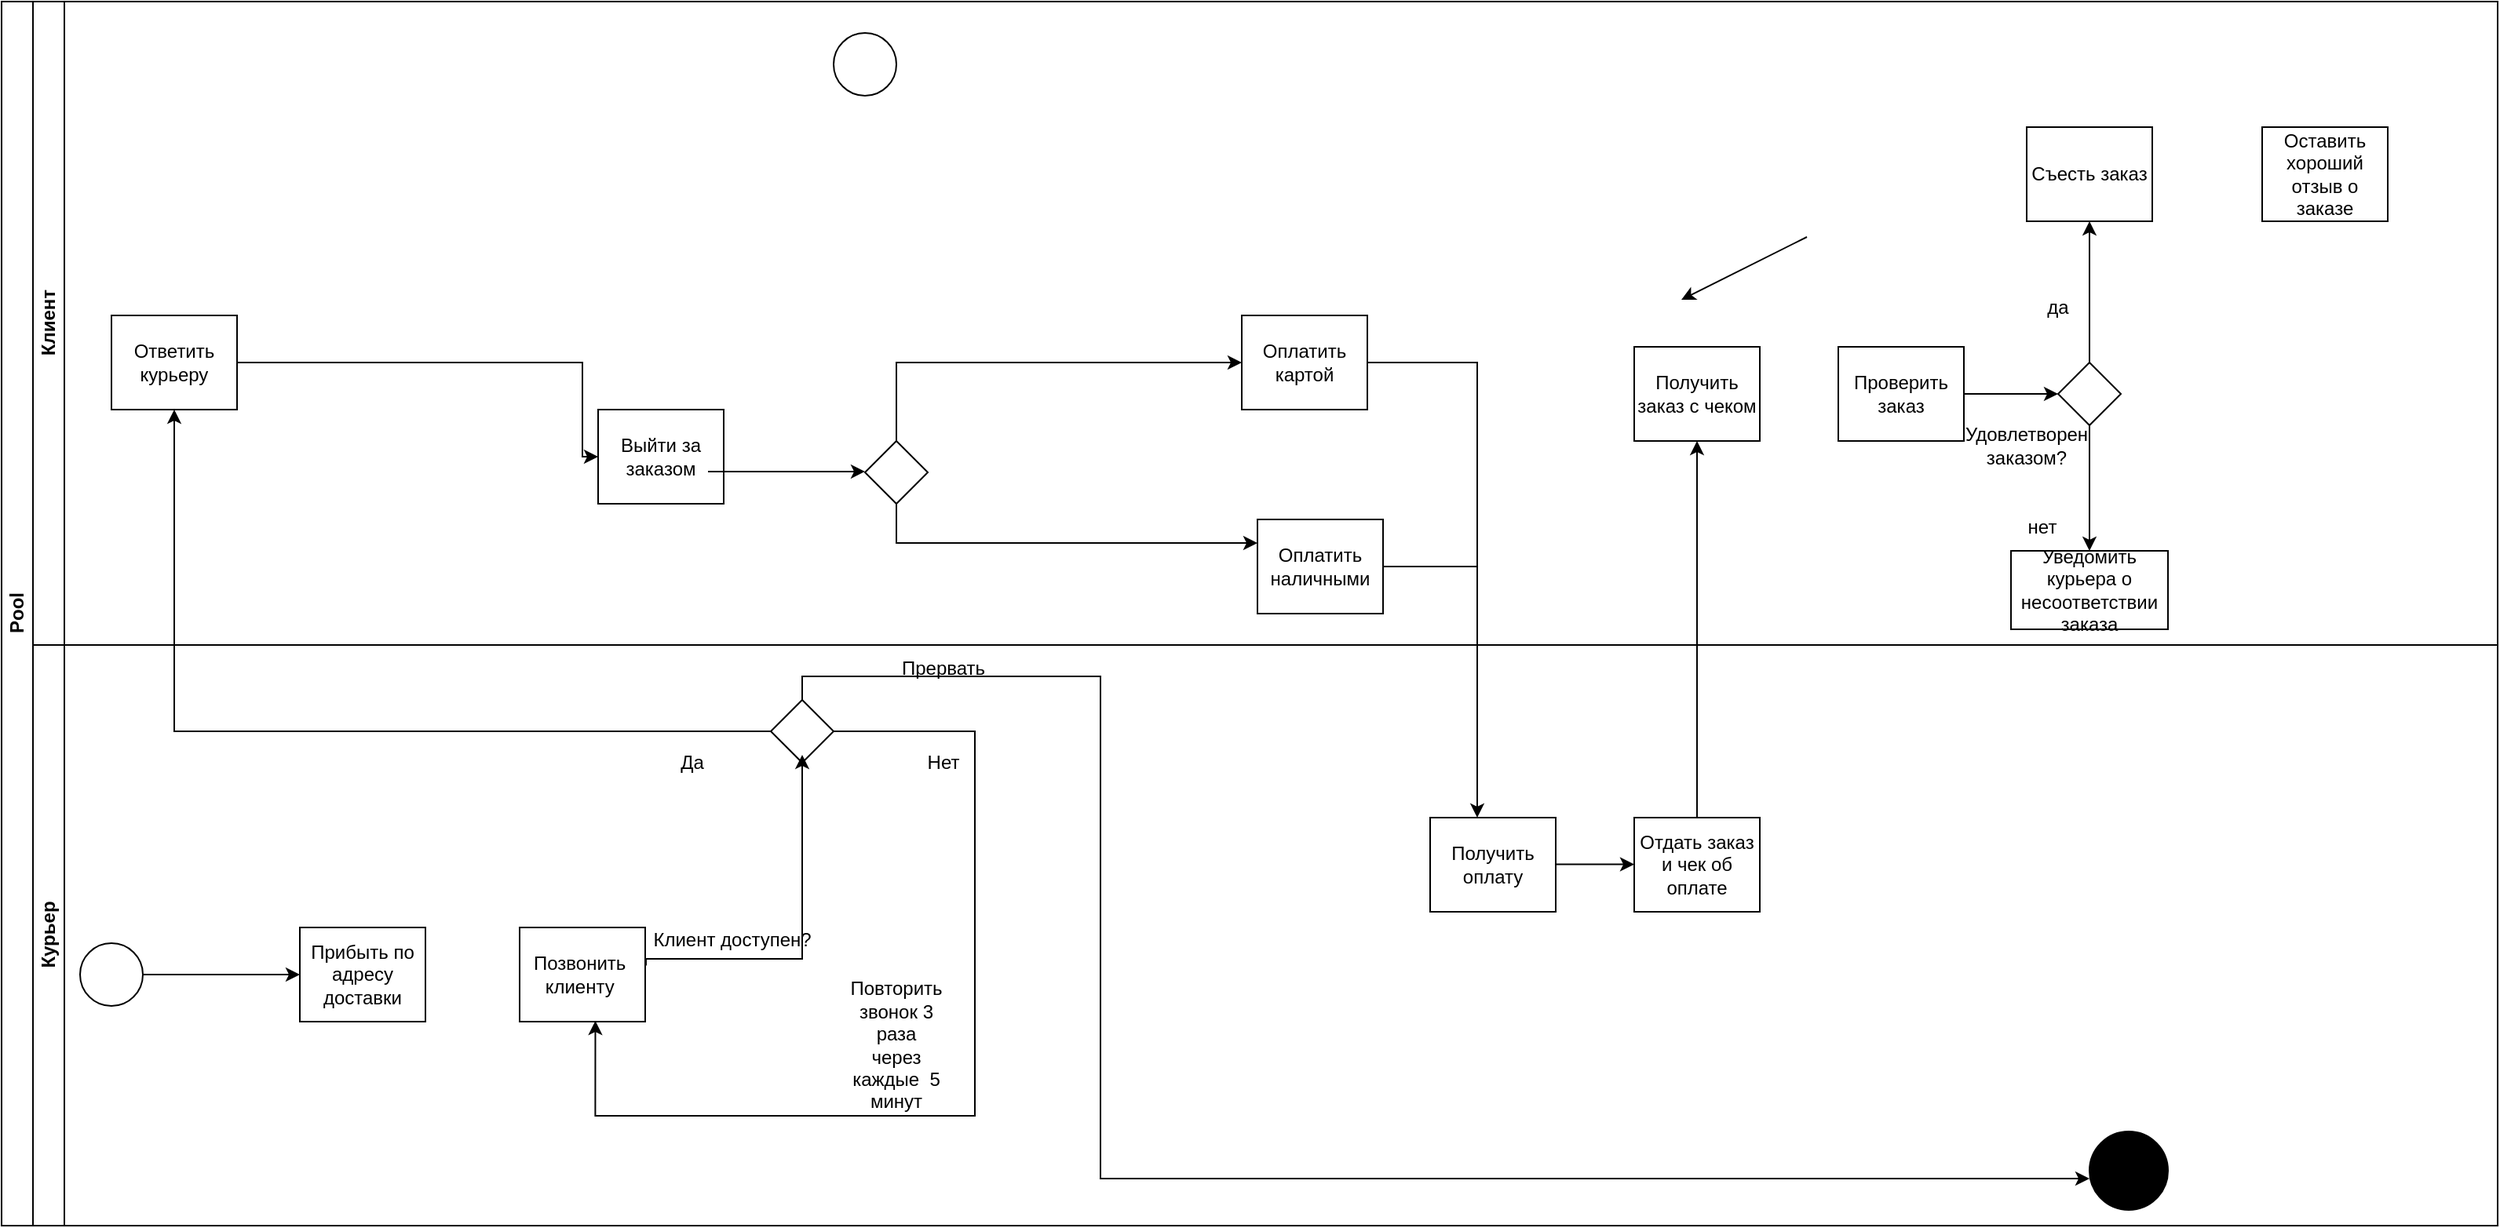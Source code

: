 <mxfile version="24.0.7" type="github">
  <diagram id="prtHgNgQTEPvFCAcTncT" name="Page-1">
    <mxGraphModel dx="1195" dy="622" grid="1" gridSize="10" guides="1" tooltips="1" connect="1" arrows="1" fold="1" page="1" pageScale="1" pageWidth="827" pageHeight="1169" math="0" shadow="0">
      <root>
        <mxCell id="0" />
        <mxCell id="1" parent="0" />
        <mxCell id="dNxyNK7c78bLwvsdeMH5-19" value="Pool" style="swimlane;html=1;childLayout=stackLayout;resizeParent=1;resizeParentMax=0;horizontal=0;startSize=20;horizontalStack=0;" parent="1" vertex="1">
          <mxGeometry x="110" y="60" width="1590" height="780" as="geometry" />
        </mxCell>
        <mxCell id="K2Bq7J1p50yDDpJ4szLd-61" style="edgeStyle=orthogonalEdgeStyle;rounded=0;orthogonalLoop=1;jettySize=auto;html=1;endArrow=classic;endFill=1;exitX=0;exitY=0.5;exitDx=0;exitDy=0;entryX=0.5;entryY=1;entryDx=0;entryDy=0;" parent="dNxyNK7c78bLwvsdeMH5-19" source="K2Bq7J1p50yDDpJ4szLd-59" target="dNxyNK7c78bLwvsdeMH5-30" edge="1">
          <mxGeometry relative="1" as="geometry">
            <mxPoint x="419.97" y="430" as="sourcePoint" />
            <mxPoint x="410" y="430" as="targetPoint" />
            <Array as="points">
              <mxPoint x="110" y="465" />
            </Array>
          </mxGeometry>
        </mxCell>
        <mxCell id="dNxyNK7c78bLwvsdeMH5-20" value="Клиент" style="swimlane;html=1;startSize=20;horizontal=0;" parent="dNxyNK7c78bLwvsdeMH5-19" vertex="1">
          <mxGeometry x="20" width="1570" height="410" as="geometry" />
        </mxCell>
        <mxCell id="dNxyNK7c78bLwvsdeMH5-32" value="" style="ellipse;whiteSpace=wrap;html=1;" parent="dNxyNK7c78bLwvsdeMH5-20" vertex="1">
          <mxGeometry x="510" y="20" width="40" height="40" as="geometry" />
        </mxCell>
        <mxCell id="dNxyNK7c78bLwvsdeMH5-33" value="" style="edgeStyle=orthogonalEdgeStyle;rounded=0;orthogonalLoop=1;jettySize=auto;html=1;endArrow=classic;endFill=1;entryX=0;entryY=0.5;entryDx=0;entryDy=0;" parent="dNxyNK7c78bLwvsdeMH5-20" source="dNxyNK7c78bLwvsdeMH5-30" target="TP964_NQ1YUmOZFnUN69-9" edge="1">
          <mxGeometry relative="1" as="geometry">
            <mxPoint x="350" y="350" as="targetPoint" />
            <Array as="points">
              <mxPoint x="350" y="230" />
            </Array>
          </mxGeometry>
        </mxCell>
        <mxCell id="dNxyNK7c78bLwvsdeMH5-30" value="Ответить курьеру" style="rounded=0;whiteSpace=wrap;html=1;fontFamily=Helvetica;fontSize=12;fontColor=#000000;align=center;" parent="dNxyNK7c78bLwvsdeMH5-20" vertex="1">
          <mxGeometry x="50" y="200" width="80" height="60" as="geometry" />
        </mxCell>
        <mxCell id="TP964_NQ1YUmOZFnUN69-9" value="Выйти за заказом" style="rounded=0;whiteSpace=wrap;html=1;fontFamily=Helvetica;fontSize=12;fontColor=#000000;align=center;" parent="dNxyNK7c78bLwvsdeMH5-20" vertex="1">
          <mxGeometry x="360" y="260" width="80" height="60" as="geometry" />
        </mxCell>
        <mxCell id="K2Bq7J1p50yDDpJ4szLd-4" value="" style="rhombus;whiteSpace=wrap;html=1;fontFamily=Helvetica;fontSize=12;fontColor=#000000;align=center;" parent="dNxyNK7c78bLwvsdeMH5-20" vertex="1">
          <mxGeometry x="530" y="280" width="40" height="40" as="geometry" />
        </mxCell>
        <mxCell id="K2Bq7J1p50yDDpJ4szLd-5" value="" style="edgeStyle=orthogonalEdgeStyle;rounded=0;orthogonalLoop=1;jettySize=auto;html=1;endArrow=classic;endFill=1;exitX=0.5;exitY=0;exitDx=0;exitDy=0;entryX=0;entryY=0.5;entryDx=0;entryDy=0;" parent="dNxyNK7c78bLwvsdeMH5-20" source="K2Bq7J1p50yDDpJ4szLd-4" target="K2Bq7J1p50yDDpJ4szLd-6" edge="1">
          <mxGeometry relative="1" as="geometry">
            <mxPoint x="680" y="239.66" as="sourcePoint" />
            <mxPoint x="740" y="240.16" as="targetPoint" />
            <Array as="points">
              <mxPoint x="550" y="230" />
              <mxPoint x="740" y="230" />
            </Array>
          </mxGeometry>
        </mxCell>
        <mxCell id="K2Bq7J1p50yDDpJ4szLd-6" value="Оплатить картой" style="rounded=0;whiteSpace=wrap;html=1;fontFamily=Helvetica;fontSize=12;fontColor=#000000;align=center;" parent="dNxyNK7c78bLwvsdeMH5-20" vertex="1">
          <mxGeometry x="770" y="200" width="80" height="60" as="geometry" />
        </mxCell>
        <mxCell id="K2Bq7J1p50yDDpJ4szLd-7" value="Оплатить наличными" style="rounded=0;whiteSpace=wrap;html=1;fontFamily=Helvetica;fontSize=12;fontColor=#000000;align=center;" parent="dNxyNK7c78bLwvsdeMH5-20" vertex="1">
          <mxGeometry x="780" y="330" width="80" height="60" as="geometry" />
        </mxCell>
        <mxCell id="K2Bq7J1p50yDDpJ4szLd-8" value="" style="edgeStyle=orthogonalEdgeStyle;rounded=0;orthogonalLoop=1;jettySize=auto;html=1;endArrow=classic;endFill=1;exitX=0.5;exitY=1;exitDx=0;exitDy=0;entryX=0;entryY=0.25;entryDx=0;entryDy=0;" parent="dNxyNK7c78bLwvsdeMH5-20" source="K2Bq7J1p50yDDpJ4szLd-4" target="K2Bq7J1p50yDDpJ4szLd-7" edge="1">
          <mxGeometry relative="1" as="geometry">
            <mxPoint x="680" y="250" as="sourcePoint" />
            <mxPoint x="680" y="360" as="targetPoint" />
            <Array as="points">
              <mxPoint x="550" y="345" />
            </Array>
          </mxGeometry>
        </mxCell>
        <mxCell id="K2Bq7J1p50yDDpJ4szLd-72" value="" style="edgeStyle=orthogonalEdgeStyle;rounded=0;orthogonalLoop=1;jettySize=auto;html=1;entryX=0;entryY=0.5;entryDx=0;entryDy=0;" parent="dNxyNK7c78bLwvsdeMH5-20" edge="1">
          <mxGeometry relative="1" as="geometry">
            <mxPoint x="530" y="299.47" as="targetPoint" />
            <mxPoint x="430" y="299.47" as="sourcePoint" />
          </mxGeometry>
        </mxCell>
        <mxCell id="K2Bq7J1p50yDDpJ4szLd-75" value="да" style="text;html=1;align=center;verticalAlign=middle;whiteSpace=wrap;rounded=0;" parent="dNxyNK7c78bLwvsdeMH5-20" vertex="1">
          <mxGeometry x="1260" y="180" width="60" height="30" as="geometry" />
        </mxCell>
        <mxCell id="K2Bq7J1p50yDDpJ4szLd-77" value="Получить заказ с чеком" style="rounded=0;whiteSpace=wrap;html=1;fontFamily=Helvetica;fontSize=12;fontColor=#000000;align=center;" parent="dNxyNK7c78bLwvsdeMH5-20" vertex="1">
          <mxGeometry x="1020" y="220" width="80" height="60" as="geometry" />
        </mxCell>
        <mxCell id="K2Bq7J1p50yDDpJ4szLd-112" value="Проверить заказ" style="rounded=0;whiteSpace=wrap;html=1;fontFamily=Helvetica;fontSize=12;fontColor=#000000;align=center;" parent="dNxyNK7c78bLwvsdeMH5-20" vertex="1">
          <mxGeometry x="1150" y="220" width="80" height="60" as="geometry" />
        </mxCell>
        <mxCell id="K2Bq7J1p50yDDpJ4szLd-113" value="" style="rhombus;whiteSpace=wrap;html=1;fontFamily=Helvetica;fontSize=12;fontColor=#000000;align=center;" parent="dNxyNK7c78bLwvsdeMH5-20" vertex="1">
          <mxGeometry x="1290" y="230" width="40" height="40" as="geometry" />
        </mxCell>
        <mxCell id="K2Bq7J1p50yDDpJ4szLd-114" value="" style="endArrow=classic;html=1;rounded=0;" parent="dNxyNK7c78bLwvsdeMH5-20" edge="1">
          <mxGeometry width="50" height="50" relative="1" as="geometry">
            <mxPoint x="1310" y="230" as="sourcePoint" />
            <mxPoint x="1310" y="140" as="targetPoint" />
          </mxGeometry>
        </mxCell>
        <mxCell id="K2Bq7J1p50yDDpJ4szLd-152" value="нет" style="text;html=1;align=center;verticalAlign=middle;whiteSpace=wrap;rounded=0;" parent="dNxyNK7c78bLwvsdeMH5-20" vertex="1">
          <mxGeometry x="1250" y="320" width="60" height="30" as="geometry" />
        </mxCell>
        <mxCell id="P_FomugEVyWL0pvSEWM8-1" value="" style="endArrow=classic;html=1;rounded=0;exitX=1;exitY=0.5;exitDx=0;exitDy=0;entryX=0;entryY=0.5;entryDx=0;entryDy=0;" edge="1" parent="dNxyNK7c78bLwvsdeMH5-20" source="K2Bq7J1p50yDDpJ4szLd-112" target="K2Bq7J1p50yDDpJ4szLd-113">
          <mxGeometry width="50" height="50" relative="1" as="geometry">
            <mxPoint x="790" y="350" as="sourcePoint" />
            <mxPoint x="840" y="300" as="targetPoint" />
          </mxGeometry>
        </mxCell>
        <mxCell id="P_FomugEVyWL0pvSEWM8-2" value="" style="endArrow=classic;html=1;rounded=0;exitX=0.5;exitY=1;exitDx=0;exitDy=0;" edge="1" parent="dNxyNK7c78bLwvsdeMH5-20" source="K2Bq7J1p50yDDpJ4szLd-113">
          <mxGeometry width="50" height="50" relative="1" as="geometry">
            <mxPoint x="1370" y="330" as="sourcePoint" />
            <mxPoint x="1310" y="350" as="targetPoint" />
          </mxGeometry>
        </mxCell>
        <mxCell id="P_FomugEVyWL0pvSEWM8-3" value="Удовлетворен заказом?" style="text;html=1;align=center;verticalAlign=middle;whiteSpace=wrap;rounded=0;" vertex="1" parent="dNxyNK7c78bLwvsdeMH5-20">
          <mxGeometry x="1250" y="270" width="40" height="25" as="geometry" />
        </mxCell>
        <mxCell id="P_FomugEVyWL0pvSEWM8-5" value="Съесть заказ" style="rounded=0;whiteSpace=wrap;html=1;fontFamily=Helvetica;fontSize=12;fontColor=#000000;align=center;" vertex="1" parent="dNxyNK7c78bLwvsdeMH5-20">
          <mxGeometry x="1270" y="80" width="80" height="60" as="geometry" />
        </mxCell>
        <mxCell id="P_FomugEVyWL0pvSEWM8-6" value="Оставить хороший отзыв о заказе" style="rounded=0;whiteSpace=wrap;html=1;fontFamily=Helvetica;fontSize=12;fontColor=#000000;align=center;" vertex="1" parent="dNxyNK7c78bLwvsdeMH5-20">
          <mxGeometry x="1420" y="80" width="80" height="60" as="geometry" />
        </mxCell>
        <mxCell id="P_FomugEVyWL0pvSEWM8-7" value="Уведомить курьера о несоответствии заказа" style="rounded=0;whiteSpace=wrap;html=1;fontFamily=Helvetica;fontSize=12;fontColor=#000000;align=center;" vertex="1" parent="dNxyNK7c78bLwvsdeMH5-20">
          <mxGeometry x="1260" y="350" width="100" height="50" as="geometry" />
        </mxCell>
        <mxCell id="dNxyNK7c78bLwvsdeMH5-21" value="Курьер" style="swimlane;html=1;startSize=20;horizontal=0;fillColor=#FFFFFF;" parent="dNxyNK7c78bLwvsdeMH5-19" vertex="1">
          <mxGeometry x="20" y="410" width="1570" height="370" as="geometry" />
        </mxCell>
        <mxCell id="dNxyNK7c78bLwvsdeMH5-26" value="Прибыть по адресу доставки" style="rounded=0;whiteSpace=wrap;html=1;fontFamily=Helvetica;fontSize=12;fontColor=#000000;align=center;" parent="dNxyNK7c78bLwvsdeMH5-21" vertex="1">
          <mxGeometry x="170" y="180" width="80" height="60" as="geometry" />
        </mxCell>
        <mxCell id="dNxyNK7c78bLwvsdeMH5-23" value="" style="ellipse;whiteSpace=wrap;html=1;" parent="dNxyNK7c78bLwvsdeMH5-21" vertex="1">
          <mxGeometry x="30" y="190" width="40" height="40" as="geometry" />
        </mxCell>
        <mxCell id="TP964_NQ1YUmOZFnUN69-1" value="Позвонить&amp;nbsp; клиенту&amp;nbsp;" style="rounded=0;whiteSpace=wrap;html=1;fontFamily=Helvetica;fontSize=12;fontColor=#000000;align=center;" parent="dNxyNK7c78bLwvsdeMH5-21" vertex="1">
          <mxGeometry x="310" y="180" width="80" height="60" as="geometry" />
        </mxCell>
        <mxCell id="K2Bq7J1p50yDDpJ4szLd-1" value="Получить оплату" style="rounded=0;whiteSpace=wrap;html=1;fontFamily=Helvetica;fontSize=12;fontColor=#000000;align=center;" parent="dNxyNK7c78bLwvsdeMH5-21" vertex="1">
          <mxGeometry x="890" y="110" width="80" height="60" as="geometry" />
        </mxCell>
        <mxCell id="K2Bq7J1p50yDDpJ4szLd-2" value="Отдать заказ и чек об оплате" style="rounded=0;whiteSpace=wrap;html=1;fontFamily=Helvetica;fontSize=12;fontColor=#000000;align=center;" parent="dNxyNK7c78bLwvsdeMH5-21" vertex="1">
          <mxGeometry x="1020" y="110" width="80" height="60" as="geometry" />
        </mxCell>
        <mxCell id="K2Bq7J1p50yDDpJ4szLd-49" value="" style="edgeStyle=orthogonalEdgeStyle;rounded=0;orthogonalLoop=1;jettySize=auto;html=1;endArrow=classic;endFill=1;" parent="dNxyNK7c78bLwvsdeMH5-21" edge="1">
          <mxGeometry relative="1" as="geometry">
            <mxPoint x="970" y="139.8" as="sourcePoint" />
            <mxPoint x="1020" y="139.8" as="targetPoint" />
            <Array as="points">
              <mxPoint x="1020" y="140.2" />
              <mxPoint x="1000" y="140.2" />
            </Array>
          </mxGeometry>
        </mxCell>
        <mxCell id="K2Bq7J1p50yDDpJ4szLd-50" value="" style="ellipse;shape=doubleEllipse;whiteSpace=wrap;html=1;aspect=fixed;fillColor=#000000;" parent="dNxyNK7c78bLwvsdeMH5-21" vertex="1">
          <mxGeometry x="1310" y="310" width="50" height="50" as="geometry" />
        </mxCell>
        <mxCell id="dNxyNK7c78bLwvsdeMH5-25" value="" style="edgeStyle=orthogonalEdgeStyle;rounded=0;orthogonalLoop=1;jettySize=auto;html=1;entryX=0;entryY=0.5;entryDx=0;entryDy=0;" parent="dNxyNK7c78bLwvsdeMH5-21" source="dNxyNK7c78bLwvsdeMH5-23" target="dNxyNK7c78bLwvsdeMH5-26" edge="1">
          <mxGeometry relative="1" as="geometry">
            <mxPoint x="120" y="-120" as="targetPoint" />
          </mxGeometry>
        </mxCell>
        <mxCell id="K2Bq7J1p50yDDpJ4szLd-59" value="" style="rhombus;whiteSpace=wrap;html=1;fontFamily=Helvetica;fontSize=12;fontColor=#000000;align=center;" parent="dNxyNK7c78bLwvsdeMH5-21" vertex="1">
          <mxGeometry x="470" y="35" width="40" height="40" as="geometry" />
        </mxCell>
        <mxCell id="K2Bq7J1p50yDDpJ4szLd-52" style="edgeStyle=orthogonalEdgeStyle;rounded=0;orthogonalLoop=1;jettySize=auto;html=1;endArrow=classic;endFill=1;exitX=1.006;exitY=0.404;exitDx=0;exitDy=0;exitPerimeter=0;" parent="dNxyNK7c78bLwvsdeMH5-21" source="TP964_NQ1YUmOZFnUN69-1" edge="1">
          <mxGeometry relative="1" as="geometry">
            <mxPoint x="420" y="220" as="sourcePoint" />
            <mxPoint x="490" y="70" as="targetPoint" />
            <Array as="points">
              <mxPoint x="391" y="200" />
              <mxPoint x="490" y="200" />
            </Array>
          </mxGeometry>
        </mxCell>
        <mxCell id="K2Bq7J1p50yDDpJ4szLd-60" value="&lt;span style=&quot;font-weight: normal;&quot;&gt;Клиент доступен?&lt;/span&gt;" style="text;align=center;fontStyle=1;verticalAlign=middle;spacingLeft=3;spacingRight=3;strokeColor=none;rotatable=0;points=[[0,0.5],[1,0.5]];portConstraint=eastwest;html=1;" parent="dNxyNK7c78bLwvsdeMH5-21" vertex="1">
          <mxGeometry x="420" y="180" width="50" height="16" as="geometry" />
        </mxCell>
        <mxCell id="K2Bq7J1p50yDDpJ4szLd-62" value="Нет" style="text;html=1;align=center;verticalAlign=middle;whiteSpace=wrap;rounded=0;rotation=0;" parent="dNxyNK7c78bLwvsdeMH5-21" vertex="1">
          <mxGeometry x="550" y="60" width="60" height="30" as="geometry" />
        </mxCell>
        <mxCell id="K2Bq7J1p50yDDpJ4szLd-63" style="edgeStyle=orthogonalEdgeStyle;rounded=0;orthogonalLoop=1;jettySize=auto;html=1;endArrow=classic;endFill=1;exitX=1;exitY=0.5;exitDx=0;exitDy=0;entryX=0.603;entryY=0.992;entryDx=0;entryDy=0;entryPerimeter=0;" parent="dNxyNK7c78bLwvsdeMH5-21" source="K2Bq7J1p50yDDpJ4szLd-59" target="TP964_NQ1YUmOZFnUN69-1" edge="1">
          <mxGeometry relative="1" as="geometry">
            <mxPoint x="609.97" y="65" as="sourcePoint" />
            <mxPoint x="610" y="190" as="targetPoint" />
            <Array as="points">
              <mxPoint x="600" y="55" />
              <mxPoint x="600" y="300" />
              <mxPoint x="358" y="300" />
            </Array>
          </mxGeometry>
        </mxCell>
        <mxCell id="K2Bq7J1p50yDDpJ4szLd-64" value="Да" style="text;html=1;align=center;verticalAlign=middle;whiteSpace=wrap;rounded=0;" parent="dNxyNK7c78bLwvsdeMH5-21" vertex="1">
          <mxGeometry x="390" y="60" width="60" height="30" as="geometry" />
        </mxCell>
        <mxCell id="K2Bq7J1p50yDDpJ4szLd-65" value="Повторить звонок 3 раза через каждые&amp;nbsp; 5 минут" style="text;html=1;align=center;verticalAlign=middle;whiteSpace=wrap;rounded=0;" parent="dNxyNK7c78bLwvsdeMH5-21" vertex="1">
          <mxGeometry x="520" y="240" width="60" height="30" as="geometry" />
        </mxCell>
        <mxCell id="K2Bq7J1p50yDDpJ4szLd-66" value="" style="endArrow=classic;html=1;rounded=0;exitX=0.5;exitY=0;exitDx=0;exitDy=0;" parent="dNxyNK7c78bLwvsdeMH5-21" source="K2Bq7J1p50yDDpJ4szLd-59" edge="1">
          <mxGeometry width="50" height="50" relative="1" as="geometry">
            <mxPoint x="490" y="30" as="sourcePoint" />
            <mxPoint x="1310" y="340" as="targetPoint" />
            <Array as="points">
              <mxPoint x="490" y="20" />
              <mxPoint x="610" y="20" />
              <mxPoint x="680" y="20" />
              <mxPoint x="680" y="340" />
            </Array>
          </mxGeometry>
        </mxCell>
        <mxCell id="K2Bq7J1p50yDDpJ4szLd-68" value="Прервать" style="text;html=1;align=center;verticalAlign=middle;whiteSpace=wrap;rounded=0;" parent="dNxyNK7c78bLwvsdeMH5-21" vertex="1">
          <mxGeometry x="550" width="60" height="30" as="geometry" />
        </mxCell>
        <mxCell id="K2Bq7J1p50yDDpJ4szLd-51" value="" style="edgeStyle=orthogonalEdgeStyle;rounded=0;orthogonalLoop=1;jettySize=auto;html=1;endArrow=classic;endFill=1;exitX=0.5;exitY=0;exitDx=0;exitDy=0;" parent="dNxyNK7c78bLwvsdeMH5-19" edge="1" source="K2Bq7J1p50yDDpJ4szLd-2">
          <mxGeometry relative="1" as="geometry">
            <mxPoint x="1120" y="549.76" as="sourcePoint" />
            <mxPoint x="1080" y="280" as="targetPoint" />
            <Array as="points">
              <mxPoint x="1080" y="280" />
            </Array>
          </mxGeometry>
        </mxCell>
        <mxCell id="K2Bq7J1p50yDDpJ4szLd-73" value="" style="endArrow=classic;html=1;rounded=0;exitX=1;exitY=0.5;exitDx=0;exitDy=0;" parent="1" source="K2Bq7J1p50yDDpJ4szLd-6" edge="1">
          <mxGeometry width="50" height="50" relative="1" as="geometry">
            <mxPoint x="870" y="470" as="sourcePoint" />
            <mxPoint x="1050" y="580" as="targetPoint" />
            <Array as="points">
              <mxPoint x="1050" y="290" />
            </Array>
          </mxGeometry>
        </mxCell>
        <mxCell id="K2Bq7J1p50yDDpJ4szLd-74" value="" style="endArrow=none;html=1;rounded=0;exitX=1;exitY=0.5;exitDx=0;exitDy=0;" parent="1" source="K2Bq7J1p50yDDpJ4szLd-7" edge="1">
          <mxGeometry width="50" height="50" relative="1" as="geometry">
            <mxPoint x="870" y="470" as="sourcePoint" />
            <mxPoint x="1050" y="420" as="targetPoint" />
          </mxGeometry>
        </mxCell>
        <mxCell id="P_FomugEVyWL0pvSEWM8-4" value="" style="endArrow=classic;html=1;rounded=0;" edge="1" parent="1">
          <mxGeometry width="50" height="50" relative="1" as="geometry">
            <mxPoint x="1260" y="210" as="sourcePoint" />
            <mxPoint x="1180" y="250" as="targetPoint" />
          </mxGeometry>
        </mxCell>
      </root>
    </mxGraphModel>
  </diagram>
</mxfile>
